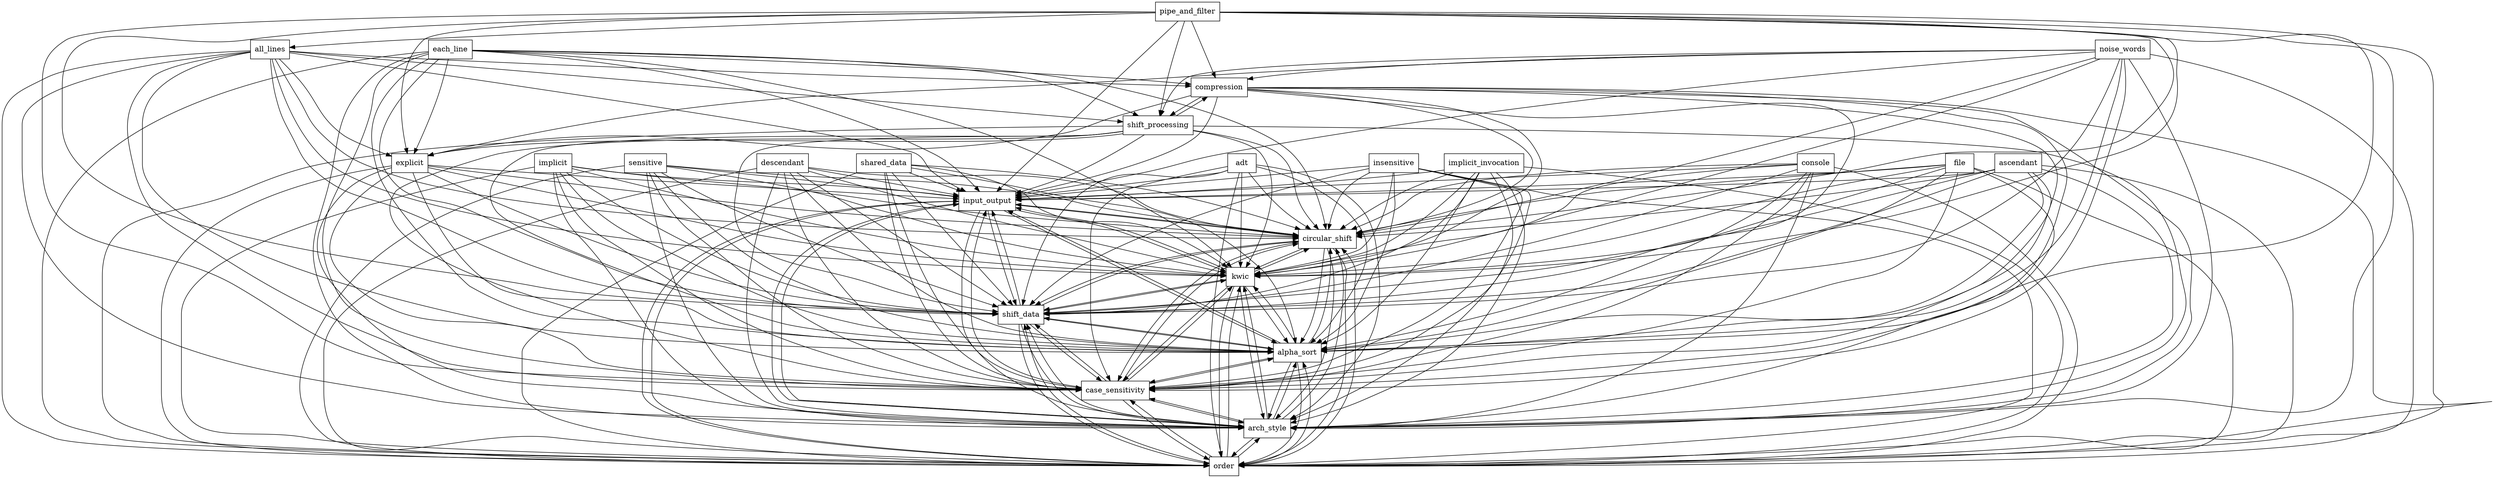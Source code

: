 digraph{
graph [rankdir=TB];
node [shape=box];
edge [arrowhead=normal];
0[label="ascendant",]
1[label="input_output",]
2[label="implicit",]
3[label="all_lines",]
4[label="insensitive",]
5[label="circular_shift",]
6[label="order",]
7[label="file",]
8[label="compression",]
9[label="arch_style",]
10[label="adt",]
11[label="sensitive",]
12[label="case_sensitivity",]
13[label="each_line",]
14[label="shift_processing",]
15[label="alpha_sort",]
16[label="shift_data",]
17[label="descendant",]
18[label="pipe_and_filter",]
19[label="implicit_invocation",]
20[label="kwic",]
21[label="console",]
22[label="shared_data",]
23[label="explicit",]
24[label="noise_words",]
0->1[label="",]
0->5[label="",]
0->6[label="",]
0->9[label="",]
0->12[label="",]
0->15[label="",]
0->16[label="",]
0->20[label="",]
1->5[label="",]
1->6[label="",]
1->9[label="",]
1->12[label="",]
1->15[label="",]
1->16[label="",]
1->20[label="",]
2->1[label="",]
2->5[label="",]
2->6[label="",]
2->9[label="",]
2->12[label="",]
2->15[label="",]
2->16[label="",]
2->20[label="",]
3->1[label="",]
3->5[label="",]
3->6[label="",]
3->8[label="",]
3->9[label="",]
3->12[label="",]
3->14[label="",]
3->15[label="",]
3->16[label="",]
3->20[label="",]
3->23[label="",]
4->1[label="",]
4->5[label="",]
4->6[label="",]
4->9[label="",]
4->12[label="",]
4->15[label="",]
4->16[label="",]
4->20[label="",]
5->1[label="",]
5->6[label="",]
5->9[label="",]
5->12[label="",]
5->15[label="",]
5->16[label="",]
5->20[label="",]
6->1[label="",]
6->5[label="",]
6->9[label="",]
6->12[label="",]
6->15[label="",]
6->16[label="",]
6->20[label="",]
7->1[label="",]
7->5[label="",]
7->6[label="",]
7->9[label="",]
7->12[label="",]
7->15[label="",]
7->16[label="",]
7->20[label="",]
8->1[label="",]
8->5[label="",]
8->6[label="",]
8->9[label="",]
8->12[label="",]
8->14[label="",]
8->15[label="",]
8->16[label="",]
8->20[label="",]
8->23[label="",]
9->1[label="",]
9->5[label="",]
9->6[label="",]
9->12[label="",]
9->15[label="",]
9->16[label="",]
9->20[label="",]
10->1[label="",]
10->5[label="",]
10->6[label="",]
10->9[label="",]
10->12[label="",]
10->15[label="",]
10->16[label="",]
10->20[label="",]
11->1[label="",]
11->5[label="",]
11->6[label="",]
11->9[label="",]
11->12[label="",]
11->15[label="",]
11->16[label="",]
11->20[label="",]
12->1[label="",]
12->5[label="",]
12->6[label="",]
12->9[label="",]
12->15[label="",]
12->16[label="",]
12->20[label="",]
13->1[label="",]
13->5[label="",]
13->6[label="",]
13->8[label="",]
13->9[label="",]
13->12[label="",]
13->14[label="",]
13->15[label="",]
13->16[label="",]
13->20[label="",]
13->23[label="",]
14->1[label="",]
14->5[label="",]
14->6[label="",]
14->8[label="",]
14->9[label="",]
14->12[label="",]
14->15[label="",]
14->16[label="",]
14->20[label="",]
14->23[label="",]
15->1[label="",]
15->5[label="",]
15->6[label="",]
15->9[label="",]
15->12[label="",]
15->16[label="",]
15->20[label="",]
16->1[label="",]
16->5[label="",]
16->6[label="",]
16->9[label="",]
16->12[label="",]
16->15[label="",]
16->20[label="",]
17->1[label="",]
17->5[label="",]
17->6[label="",]
17->9[label="",]
17->12[label="",]
17->15[label="",]
17->16[label="",]
17->20[label="",]
18->1[label="",]
18->3[label="",]
18->5[label="",]
18->6[label="",]
18->8[label="",]
18->9[label="",]
18->12[label="",]
18->14[label="",]
18->15[label="",]
18->16[label="",]
18->20[label="",]
18->23[label="",]
19->1[label="",]
19->5[label="",]
19->6[label="",]
19->9[label="",]
19->12[label="",]
19->15[label="",]
19->16[label="",]
19->20[label="",]
20->1[label="",]
20->5[label="",]
20->6[label="",]
20->9[label="",]
20->12[label="",]
20->15[label="",]
20->16[label="",]
21->1[label="",]
21->5[label="",]
21->6[label="",]
21->9[label="",]
21->12[label="",]
21->15[label="",]
21->16[label="",]
21->20[label="",]
22->1[label="",]
22->5[label="",]
22->6[label="",]
22->9[label="",]
22->12[label="",]
22->15[label="",]
22->16[label="",]
22->20[label="",]
23->1[label="",]
23->5[label="",]
23->6[label="",]
23->9[label="",]
23->12[label="",]
23->15[label="",]
23->16[label="",]
23->20[label="",]
24->1[label="",]
24->5[label="",]
24->6[label="",]
24->8[label="",]
24->9[label="",]
24->12[label="",]
24->14[label="",]
24->15[label="",]
24->16[label="",]
24->20[label="",]
24->23[label="",]
}
